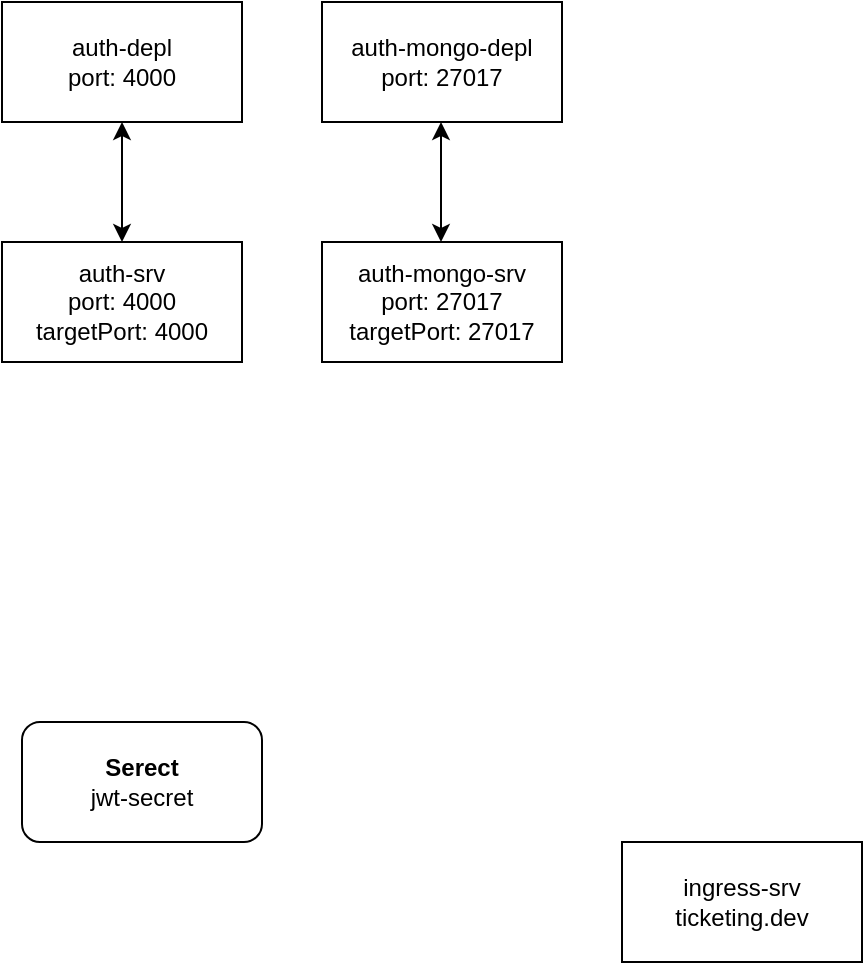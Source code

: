 <mxfile version="20.3.0" type="device"><diagram id="ae_XmF-VtXfLH8qJTfEI" name="Page-1"><mxGraphModel dx="868" dy="545" grid="1" gridSize="10" guides="1" tooltips="1" connect="1" arrows="1" fold="1" page="1" pageScale="1" pageWidth="800" pageHeight="1422" math="0" shadow="0"><root><mxCell id="0"/><mxCell id="1" parent="0"/><mxCell id="sQ2It67UXnv03UhbS1cy-1" value="auth-depl&lt;br&gt;port: 4000" style="rounded=0;whiteSpace=wrap;html=1;" parent="1" vertex="1"><mxGeometry x="80" y="80" width="120" height="60" as="geometry"/></mxCell><mxCell id="sQ2It67UXnv03UhbS1cy-2" value="auth-srv&lt;br&gt;port: 4000&lt;br&gt;targetPort: 4000" style="rounded=0;whiteSpace=wrap;html=1;" parent="1" vertex="1"><mxGeometry x="80" y="200" width="120" height="60" as="geometry"/></mxCell><mxCell id="sQ2It67UXnv03UhbS1cy-3" value="ingress-srv&lt;br&gt;ticketing.dev" style="rounded=0;whiteSpace=wrap;html=1;" parent="1" vertex="1"><mxGeometry x="390" y="500" width="120" height="60" as="geometry"/></mxCell><mxCell id="sQ2It67UXnv03UhbS1cy-4" value="" style="endArrow=classic;startArrow=classic;html=1;rounded=0;entryX=0.5;entryY=1;entryDx=0;entryDy=0;exitX=0.5;exitY=0;exitDx=0;exitDy=0;" parent="1" source="sQ2It67UXnv03UhbS1cy-2" target="sQ2It67UXnv03UhbS1cy-1" edge="1"><mxGeometry width="50" height="50" relative="1" as="geometry"><mxPoint x="370" y="280" as="sourcePoint"/><mxPoint x="420" y="230" as="targetPoint"/></mxGeometry></mxCell><mxCell id="y6r86PgB5jbHxFQABuCV-1" value="auth-mongo-depl&lt;br&gt;port: 27017" style="rounded=0;whiteSpace=wrap;html=1;" vertex="1" parent="1"><mxGeometry x="240" y="80" width="120" height="60" as="geometry"/></mxCell><mxCell id="y6r86PgB5jbHxFQABuCV-2" value="auth-mongo-srv&lt;br&gt;port: 27017&lt;br&gt;targetPort: 27017" style="rounded=0;whiteSpace=wrap;html=1;" vertex="1" parent="1"><mxGeometry x="240" y="200" width="120" height="60" as="geometry"/></mxCell><mxCell id="y6r86PgB5jbHxFQABuCV-3" value="" style="endArrow=classic;startArrow=classic;html=1;rounded=0;entryX=0.5;entryY=1;entryDx=0;entryDy=0;exitX=0.5;exitY=0;exitDx=0;exitDy=0;" edge="1" parent="1"><mxGeometry width="50" height="50" relative="1" as="geometry"><mxPoint x="299.5" y="200" as="sourcePoint"/><mxPoint x="299.5" y="140" as="targetPoint"/></mxGeometry></mxCell><mxCell id="y6r86PgB5jbHxFQABuCV-4" value="&lt;b&gt;Serect&lt;/b&gt;&lt;br&gt;jwt-secret" style="rounded=1;whiteSpace=wrap;html=1;" vertex="1" parent="1"><mxGeometry x="90" y="440" width="120" height="60" as="geometry"/></mxCell></root></mxGraphModel></diagram></mxfile>